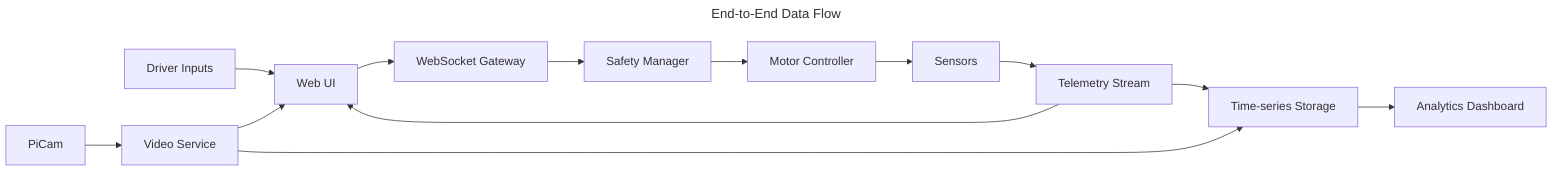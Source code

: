 ---
title: End-to-End Data Flow
---
flowchart LR
    Driver["Driver Inputs"]
    UI["Web UI"]
    WS["WebSocket Gateway"]
    Safety["Safety Manager"]
    Motor["Motor Controller"]
    Sensors["Sensors"]
    Telemetry["Telemetry Stream"]
    Video["Video Service"]
    PiCam["PiCam"]
    Storage["Time-series Storage"]
    Analytics["Analytics Dashboard"]

    Driver --> UI
    UI --> WS
    WS --> Safety
    Safety --> Motor
    Motor --> Sensors
    Sensors --> Telemetry
    Telemetry --> UI
    Telemetry --> Storage
    Storage --> Analytics
    PiCam --> Video
    Video --> UI
    Video --> Storage